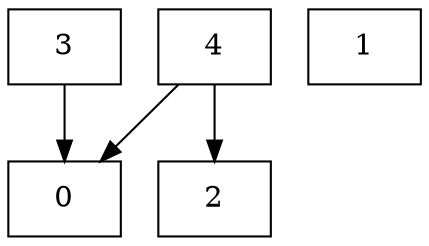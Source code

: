 digraph "Call graph" {
node0 [shape=record, label="{0}"];
node1 [shape=record, label="{1}"];
node2 [shape=record, label="{2}"];
node3 [shape=record, label="{3}"];
node4 [shape=record, label="{4}"];
node3 -> node0 ;
node4 -> node2 ;
node4 -> node0 ;


}
